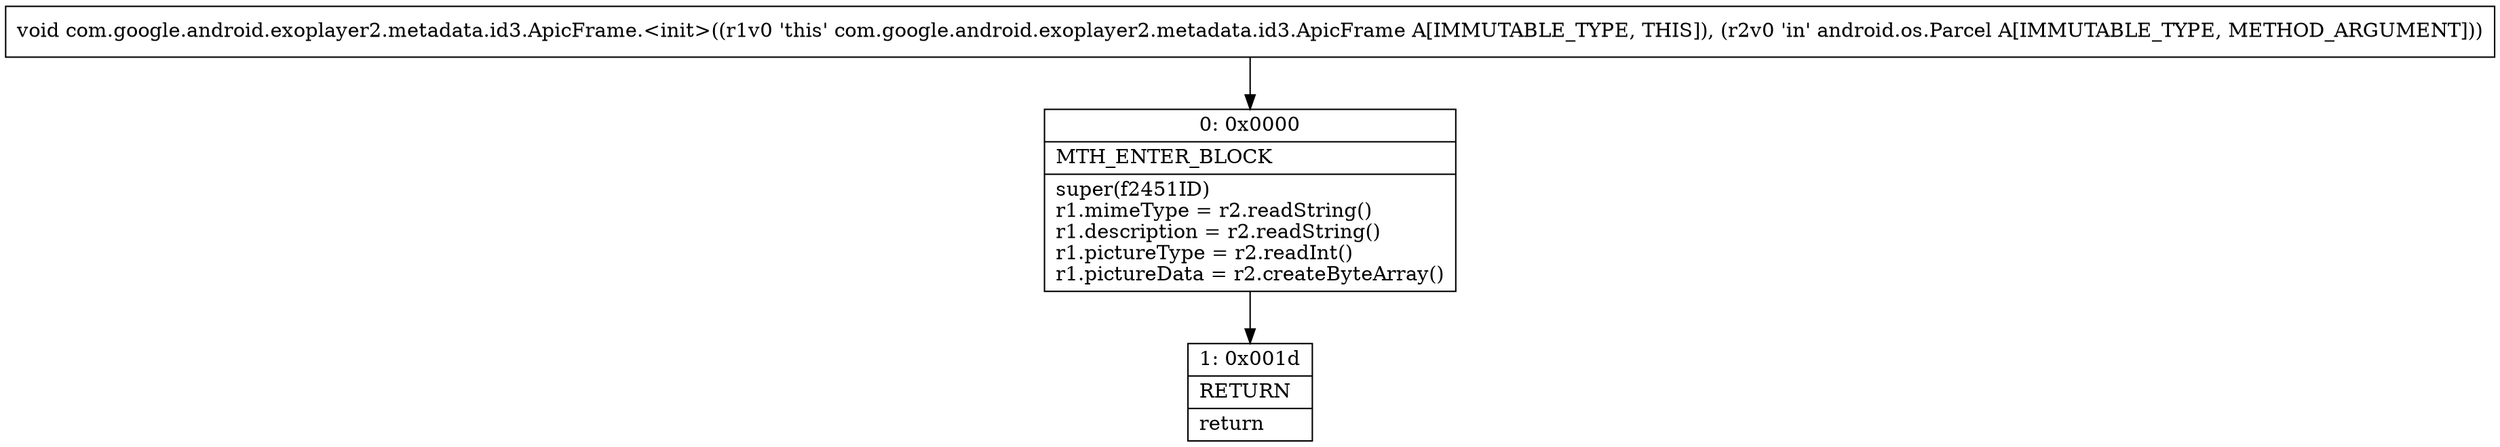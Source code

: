 digraph "CFG forcom.google.android.exoplayer2.metadata.id3.ApicFrame.\<init\>(Landroid\/os\/Parcel;)V" {
Node_0 [shape=record,label="{0\:\ 0x0000|MTH_ENTER_BLOCK\l|super(f2451ID)\lr1.mimeType = r2.readString()\lr1.description = r2.readString()\lr1.pictureType = r2.readInt()\lr1.pictureData = r2.createByteArray()\l}"];
Node_1 [shape=record,label="{1\:\ 0x001d|RETURN\l|return\l}"];
MethodNode[shape=record,label="{void com.google.android.exoplayer2.metadata.id3.ApicFrame.\<init\>((r1v0 'this' com.google.android.exoplayer2.metadata.id3.ApicFrame A[IMMUTABLE_TYPE, THIS]), (r2v0 'in' android.os.Parcel A[IMMUTABLE_TYPE, METHOD_ARGUMENT])) }"];
MethodNode -> Node_0;
Node_0 -> Node_1;
}

